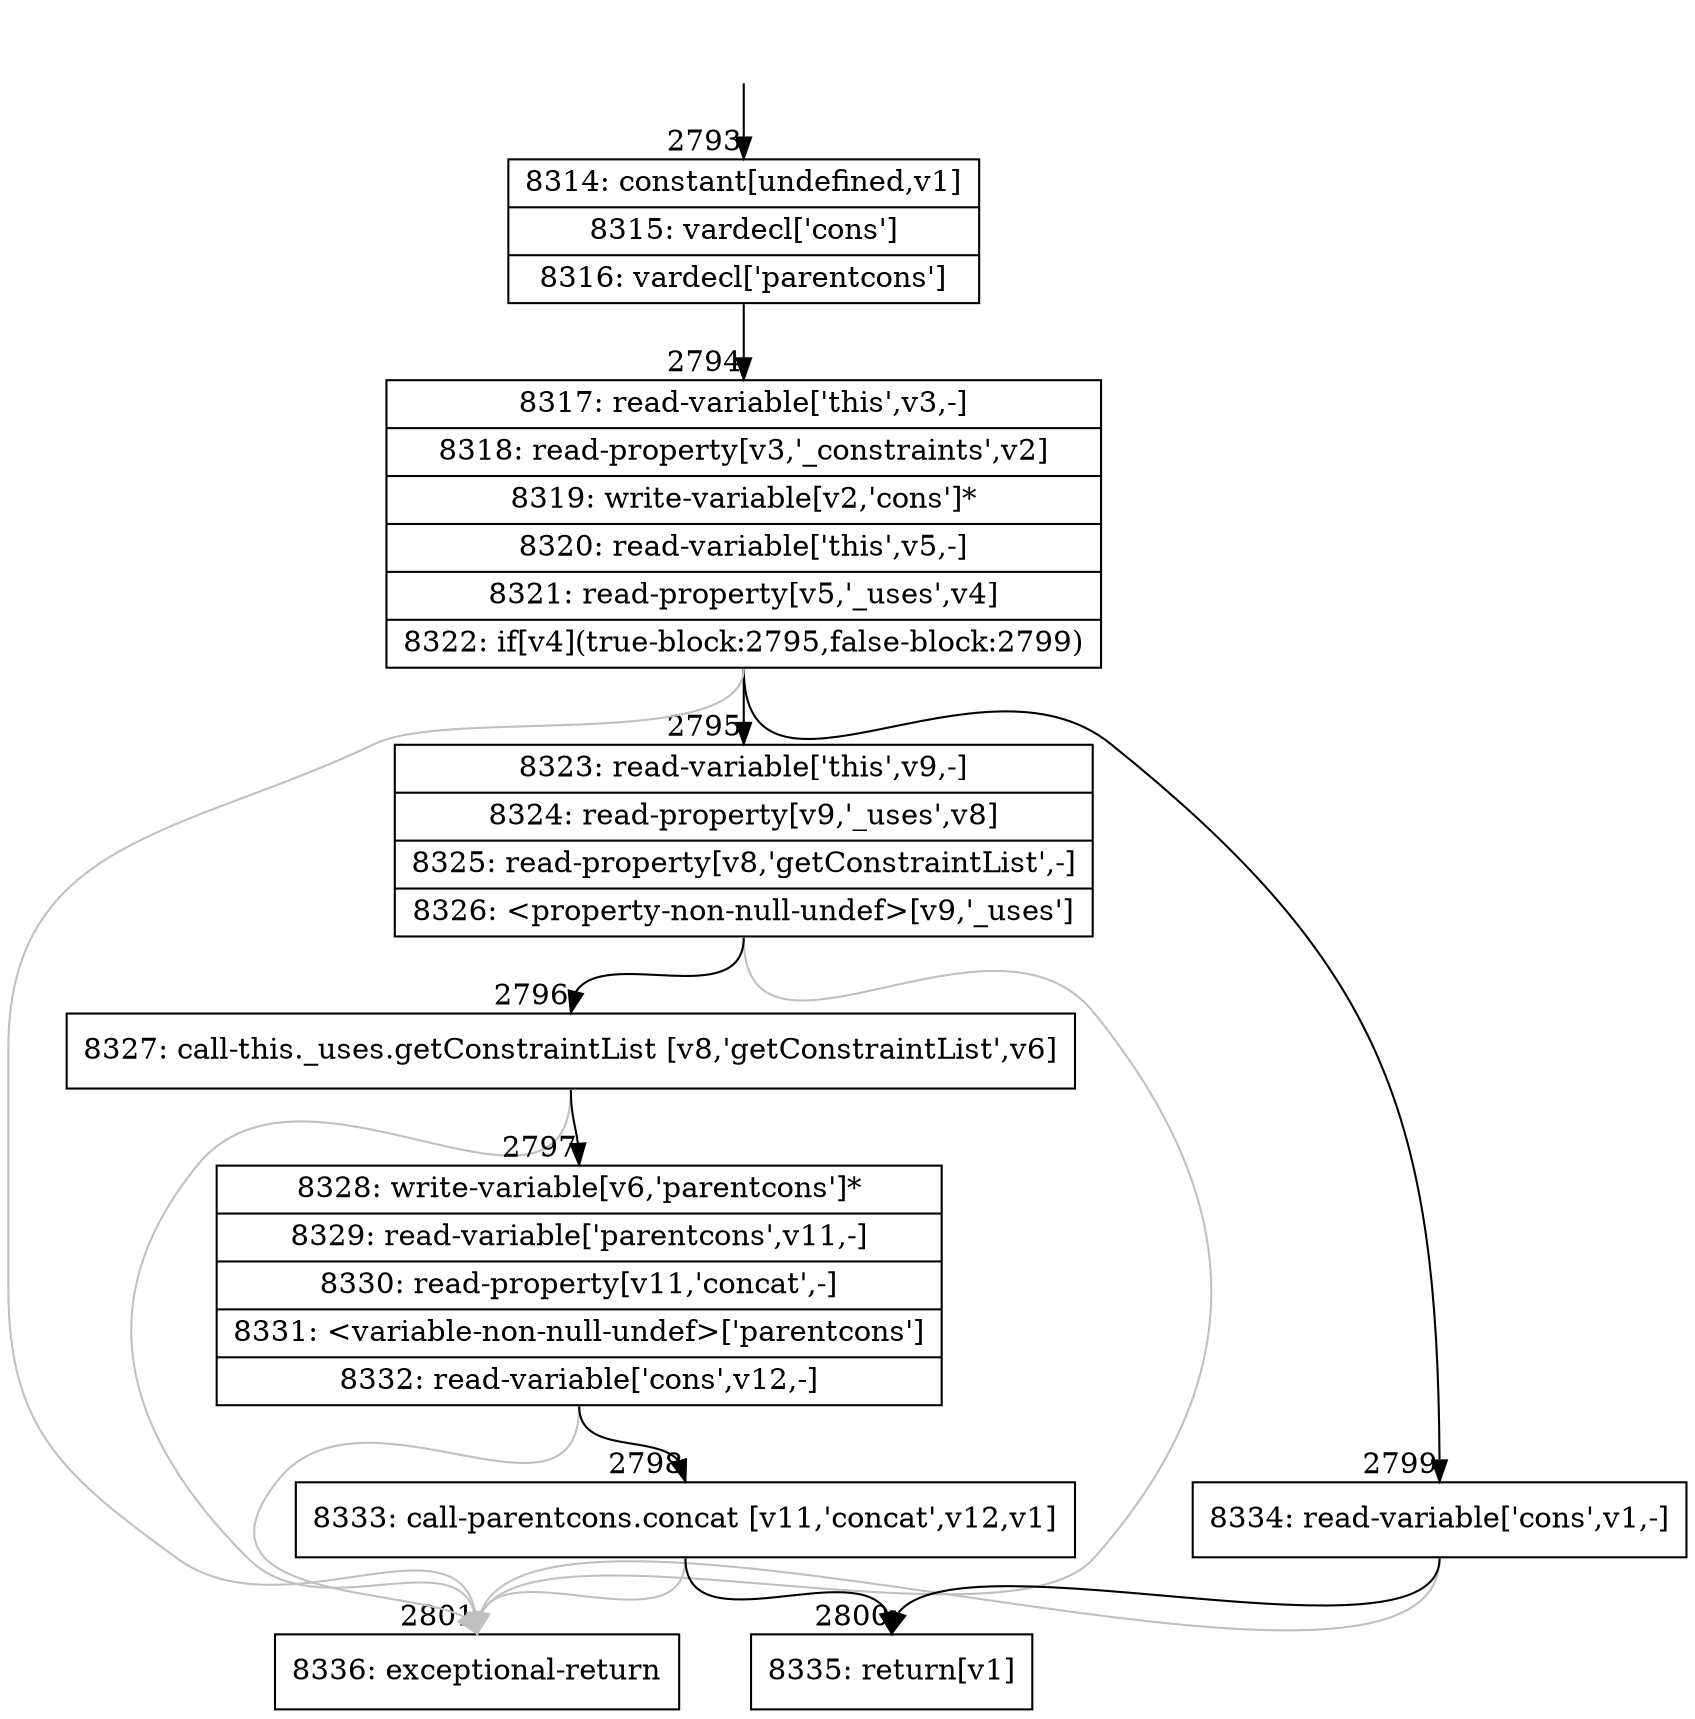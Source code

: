 digraph {
rankdir="TD"
BB_entry305[shape=none,label=""];
BB_entry305 -> BB2793 [tailport=s, headport=n, headlabel="    2793"]
BB2793 [shape=record label="{8314: constant[undefined,v1]|8315: vardecl['cons']|8316: vardecl['parentcons']}" ] 
BB2793 -> BB2794 [tailport=s, headport=n, headlabel="      2794"]
BB2794 [shape=record label="{8317: read-variable['this',v3,-]|8318: read-property[v3,'_constraints',v2]|8319: write-variable[v2,'cons']*|8320: read-variable['this',v5,-]|8321: read-property[v5,'_uses',v4]|8322: if[v4](true-block:2795,false-block:2799)}" ] 
BB2794 -> BB2795 [tailport=s, headport=n, headlabel="      2795"]
BB2794 -> BB2799 [tailport=s, headport=n, headlabel="      2799"]
BB2794 -> BB2801 [tailport=s, headport=n, color=gray, headlabel="      2801"]
BB2795 [shape=record label="{8323: read-variable['this',v9,-]|8324: read-property[v9,'_uses',v8]|8325: read-property[v8,'getConstraintList',-]|8326: \<property-non-null-undef\>[v9,'_uses']}" ] 
BB2795 -> BB2796 [tailport=s, headport=n, headlabel="      2796"]
BB2795 -> BB2801 [tailport=s, headport=n, color=gray]
BB2796 [shape=record label="{8327: call-this._uses.getConstraintList [v8,'getConstraintList',v6]}" ] 
BB2796 -> BB2797 [tailport=s, headport=n, headlabel="      2797"]
BB2796 -> BB2801 [tailport=s, headport=n, color=gray]
BB2797 [shape=record label="{8328: write-variable[v6,'parentcons']*|8329: read-variable['parentcons',v11,-]|8330: read-property[v11,'concat',-]|8331: \<variable-non-null-undef\>['parentcons']|8332: read-variable['cons',v12,-]}" ] 
BB2797 -> BB2798 [tailport=s, headport=n, headlabel="      2798"]
BB2797 -> BB2801 [tailport=s, headport=n, color=gray]
BB2798 [shape=record label="{8333: call-parentcons.concat [v11,'concat',v12,v1]}" ] 
BB2798 -> BB2800 [tailport=s, headport=n, headlabel="      2800"]
BB2798 -> BB2801 [tailport=s, headport=n, color=gray]
BB2799 [shape=record label="{8334: read-variable['cons',v1,-]}" ] 
BB2799 -> BB2800 [tailport=s, headport=n]
BB2799 -> BB2801 [tailport=s, headport=n, color=gray]
BB2800 [shape=record label="{8335: return[v1]}" ] 
BB2801 [shape=record label="{8336: exceptional-return}" ] 
//#$~ 3235
}
